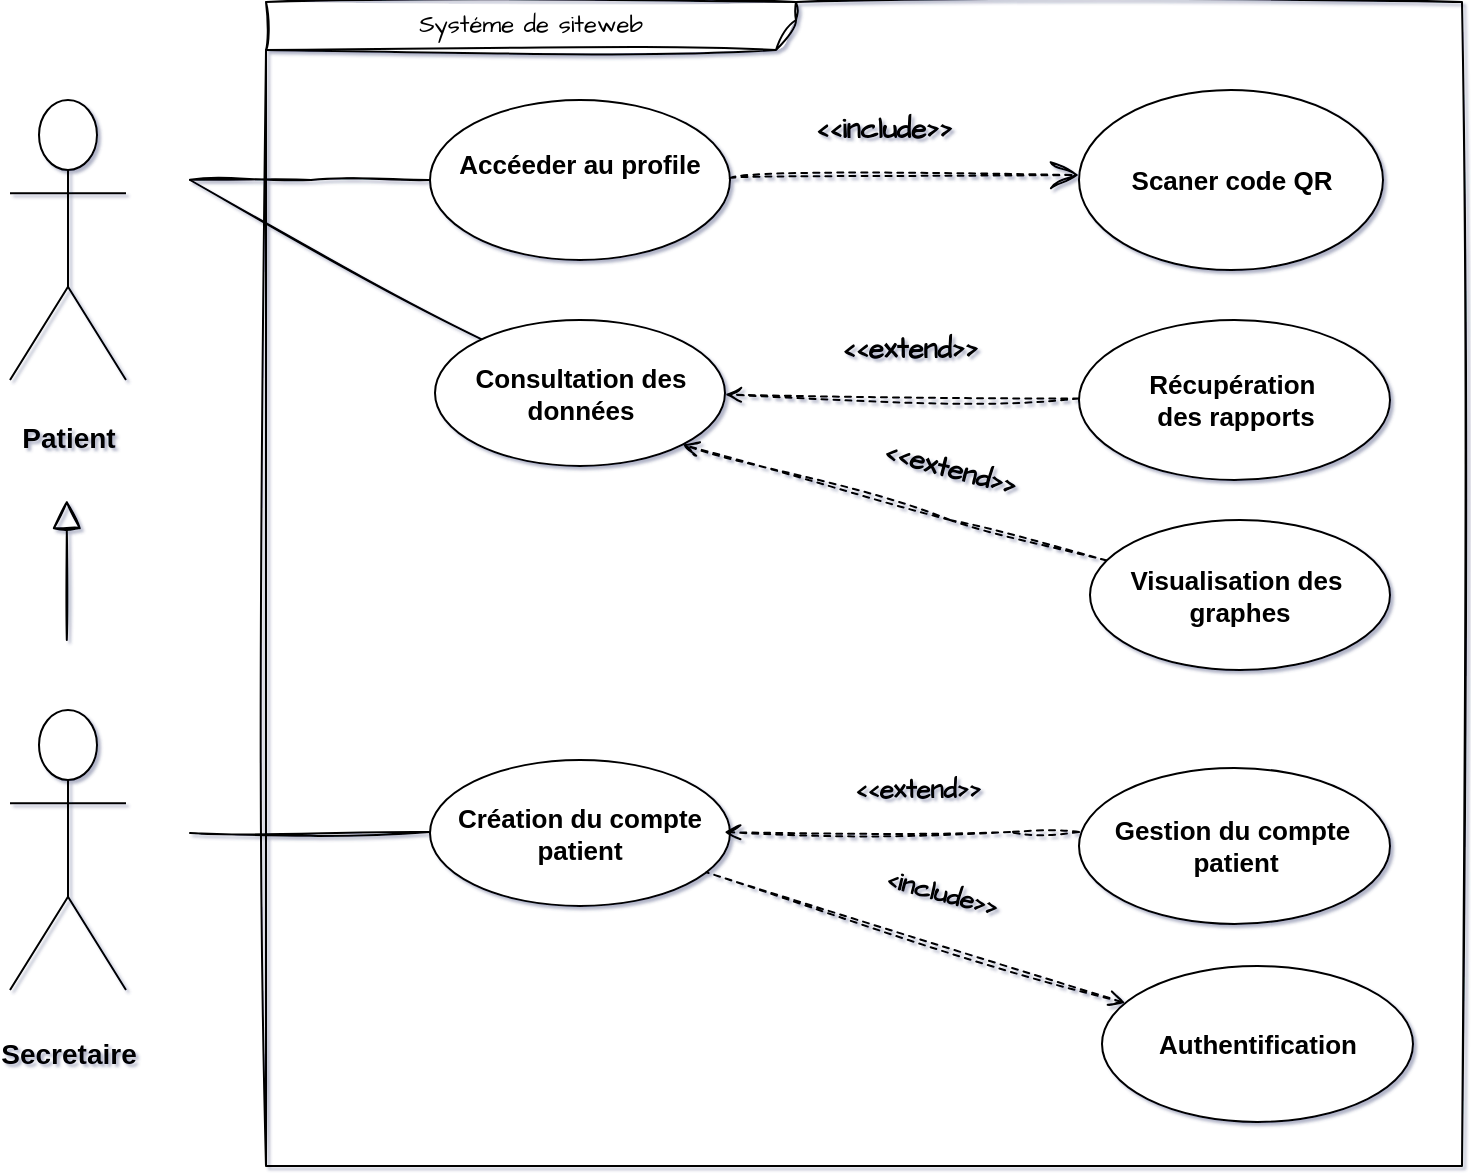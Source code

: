 <mxfile version="24.3.0" type="github" pages="3">
  <diagram name="Page-1" id="2YBvvXClWsGukQMizWep">
    <mxGraphModel dx="1434" dy="756" grid="0" gridSize="10" guides="1" tooltips="1" connect="1" arrows="1" fold="1" page="1" pageScale="1" pageWidth="850" pageHeight="1100" background="#ffffff" math="0" shadow="1">
      <root>
        <mxCell id="0" />
        <mxCell id="1" parent="0" />
        <mxCell id="MQnaWEzC_fgd22LS17Cb-1" value="&lt;div&gt;&lt;br&gt;&lt;/div&gt;&lt;div&gt;&lt;b&gt;&lt;font style=&quot;font-size: 14px;&quot;&gt;Patient&lt;/font&gt;&lt;/b&gt;&lt;/div&gt;" style="shape=umlActor;verticalLabelPosition=bottom;verticalAlign=top;html=1;outlineConnect=0;" vertex="1" parent="1">
          <mxGeometry x="70" y="90" width="58" height="140" as="geometry" />
        </mxCell>
        <mxCell id="MQnaWEzC_fgd22LS17Cb-49" style="edgeStyle=orthogonalEdgeStyle;rounded=0;sketch=1;hachureGap=4;jiggle=2;curveFitting=1;orthogonalLoop=1;jettySize=auto;html=1;exitX=0;exitY=0.5;exitDx=0;exitDy=0;fontFamily=Architects Daughter;fontSource=https%3A%2F%2Ffonts.googleapis.com%2Fcss%3Ffamily%3DArchitects%2BDaughter;endArrow=none;endFill=0;" edge="1" parent="1" source="MQnaWEzC_fgd22LS17Cb-5">
          <mxGeometry relative="1" as="geometry">
            <mxPoint x="160" y="129.824" as="targetPoint" />
          </mxGeometry>
        </mxCell>
        <mxCell id="MQnaWEzC_fgd22LS17Cb-5" value="&lt;font style=&quot;font-size: 13px;&quot;&gt;&lt;b&gt;Accéeder au profile&lt;/b&gt;&lt;/font&gt;&lt;div style=&quot;font-size: 13px;&quot;&gt;&lt;br&gt;&lt;/div&gt;" style="ellipse;whiteSpace=wrap;html=1;" vertex="1" parent="1">
          <mxGeometry x="280" y="90" width="150" height="80" as="geometry" />
        </mxCell>
        <mxCell id="MQnaWEzC_fgd22LS17Cb-10" value="&lt;div&gt;&lt;font style=&quot;font-size: 13px;&quot;&gt;&lt;b&gt;Scaner code QR&lt;/b&gt;&lt;/font&gt;&lt;/div&gt;" style="ellipse;whiteSpace=wrap;html=1;" vertex="1" parent="1">
          <mxGeometry x="604.5" y="85" width="152" height="90" as="geometry" />
        </mxCell>
        <mxCell id="MQnaWEzC_fgd22LS17Cb-12" value="&lt;b&gt;&lt;font style=&quot;font-size: 14px;&quot;&gt;&amp;lt;&amp;lt;include&amp;gt;&amp;gt;&lt;/font&gt;&lt;/b&gt;" style="text;html=1;align=center;verticalAlign=middle;whiteSpace=wrap;rounded=0;fontFamily=Architects Daughter;fontSource=https%3A%2F%2Ffonts.googleapis.com%2Fcss%3Ffamily%3DArchitects%2BDaughter;" vertex="1" parent="1">
          <mxGeometry x="460" y="90" width="94" height="30" as="geometry" />
        </mxCell>
        <mxCell id="MQnaWEzC_fgd22LS17Cb-48" style="rounded=0;sketch=1;hachureGap=4;jiggle=2;curveFitting=1;orthogonalLoop=1;jettySize=auto;html=1;fontFamily=Architects Daughter;fontSource=https%3A%2F%2Ffonts.googleapis.com%2Fcss%3Ffamily%3DArchitects%2BDaughter;endArrow=none;endFill=0;" edge="1" parent="1" source="MQnaWEzC_fgd22LS17Cb-13">
          <mxGeometry relative="1" as="geometry">
            <mxPoint x="160" y="130" as="targetPoint" />
          </mxGeometry>
        </mxCell>
        <mxCell id="MQnaWEzC_fgd22LS17Cb-13" value="&lt;font style=&quot;font-size: 13px;&quot;&gt;&lt;b&gt;Consultation des données&lt;/b&gt;&lt;/font&gt;" style="ellipse;whiteSpace=wrap;html=1;" vertex="1" parent="1">
          <mxGeometry x="282.5" y="200" width="145" height="73" as="geometry" />
        </mxCell>
        <mxCell id="MQnaWEzC_fgd22LS17Cb-19" value="" style="rounded=0;sketch=1;hachureGap=4;jiggle=2;curveFitting=1;orthogonalLoop=1;jettySize=auto;html=1;fontFamily=Architects Daughter;fontSource=https%3A%2F%2Ffonts.googleapis.com%2Fcss%3Ffamily%3DArchitects%2BDaughter;dashed=1;endArrow=open;endFill=0;" edge="1" parent="1" source="MQnaWEzC_fgd22LS17Cb-14" target="MQnaWEzC_fgd22LS17Cb-13">
          <mxGeometry relative="1" as="geometry" />
        </mxCell>
        <mxCell id="MQnaWEzC_fgd22LS17Cb-14" value="&lt;font style=&quot;font-size: 13px;&quot;&gt;&lt;b&gt;Récupération&amp;nbsp;&lt;/b&gt;&lt;/font&gt;&lt;div&gt;&lt;font style=&quot;font-size: 13px;&quot;&gt;&lt;b&gt;des rapports&lt;/b&gt;&lt;/font&gt;&lt;/div&gt;" style="ellipse;whiteSpace=wrap;html=1;" vertex="1" parent="1">
          <mxGeometry x="604.5" y="200" width="155.5" height="80" as="geometry" />
        </mxCell>
        <mxCell id="MQnaWEzC_fgd22LS17Cb-51" style="rounded=0;sketch=1;hachureGap=4;jiggle=2;curveFitting=1;orthogonalLoop=1;jettySize=auto;html=1;entryX=1;entryY=1;entryDx=0;entryDy=0;fontFamily=Architects Daughter;fontSource=https%3A%2F%2Ffonts.googleapis.com%2Fcss%3Ffamily%3DArchitects%2BDaughter;dashed=1;endArrow=open;endFill=0;" edge="1" parent="1" source="MQnaWEzC_fgd22LS17Cb-18" target="MQnaWEzC_fgd22LS17Cb-13">
          <mxGeometry relative="1" as="geometry">
            <Array as="points">
              <mxPoint x="540" y="300" />
            </Array>
          </mxGeometry>
        </mxCell>
        <mxCell id="MQnaWEzC_fgd22LS17Cb-18" value="&lt;font style=&quot;font-size: 13px;&quot;&gt;&lt;b&gt;Visualisation des&amp;nbsp;&lt;/b&gt;&lt;/font&gt;&lt;div&gt;&lt;font style=&quot;font-size: 13px;&quot;&gt;&lt;b&gt;graphes&lt;/b&gt;&lt;/font&gt;&lt;/div&gt;" style="ellipse;whiteSpace=wrap;html=1;align=center;" vertex="1" parent="1">
          <mxGeometry x="610" y="300" width="150" height="75" as="geometry" />
        </mxCell>
        <mxCell id="MQnaWEzC_fgd22LS17Cb-22" value="&lt;font style=&quot;font-size: 14px;&quot;&gt;&lt;b&gt;&amp;lt;&amp;lt;extend&amp;gt;&amp;gt;&lt;/b&gt;&lt;/font&gt;" style="text;html=1;align=center;verticalAlign=middle;whiteSpace=wrap;rounded=0;fontFamily=Architects Daughter;fontSource=https%3A%2F%2Ffonts.googleapis.com%2Fcss%3Ffamily%3DArchitects%2BDaughter;rotation=0;" vertex="1" parent="1">
          <mxGeometry x="490" y="200" width="60" height="30" as="geometry" />
        </mxCell>
        <mxCell id="MQnaWEzC_fgd22LS17Cb-24" value="&lt;font style=&quot;font-size: 14px;&quot;&gt;&lt;b&gt;&amp;lt;&amp;lt;extend&amp;gt;&amp;gt;&lt;/b&gt;&lt;/font&gt;" style="text;html=1;align=center;verticalAlign=middle;whiteSpace=wrap;rounded=0;fontFamily=Architects Daughter;fontSource=https%3A%2F%2Ffonts.googleapis.com%2Fcss%3Ffamily%3DArchitects%2BDaughter;rotation=15;" vertex="1" parent="1">
          <mxGeometry x="510" y="260" width="60" height="30" as="geometry" />
        </mxCell>
        <mxCell id="MQnaWEzC_fgd22LS17Cb-30" value="&lt;div&gt;&lt;b&gt;&lt;font style=&quot;font-size: 13px;&quot;&gt;Création du compte patient&lt;/font&gt;&lt;/b&gt;&lt;/div&gt;" style="ellipse;whiteSpace=wrap;html=1;" vertex="1" parent="1">
          <mxGeometry x="280" y="420" width="150" height="73" as="geometry" />
        </mxCell>
        <mxCell id="MQnaWEzC_fgd22LS17Cb-31" value="" style="endArrow=block;endFill=0;endSize=12;html=1;rounded=0;sketch=1;hachureGap=4;jiggle=2;curveFitting=1;fontFamily=Architects Daughter;fontSource=https%3A%2F%2Ffonts.googleapis.com%2Fcss%3Ffamily%3DArchitects%2BDaughter;" edge="1" parent="1">
          <mxGeometry width="160" relative="1" as="geometry">
            <mxPoint x="98.41" y="360" as="sourcePoint" />
            <mxPoint x="98.41" y="290" as="targetPoint" />
          </mxGeometry>
        </mxCell>
        <mxCell id="MQnaWEzC_fgd22LS17Cb-33" value="&lt;div&gt;&lt;b&gt;&lt;font style=&quot;font-size: 13px;&quot;&gt;Gestion du compte&amp;nbsp;&lt;/font&gt;&lt;/b&gt;&lt;/div&gt;&lt;div&gt;&lt;b&gt;&lt;font style=&quot;font-size: 13px;&quot;&gt;patient&lt;/font&gt;&lt;/b&gt;&lt;/div&gt;" style="ellipse;whiteSpace=wrap;html=1;" vertex="1" parent="1">
          <mxGeometry x="604.5" y="424" width="155.5" height="78" as="geometry" />
        </mxCell>
        <mxCell id="MQnaWEzC_fgd22LS17Cb-35" value="&lt;font style=&quot;font-size: 13px;&quot;&gt;&lt;b&gt;&amp;lt;&amp;lt;extend&amp;gt;&amp;gt;&lt;/b&gt;&lt;/font&gt;" style="text;html=1;align=center;verticalAlign=middle;whiteSpace=wrap;rounded=0;fontFamily=Architects Daughter;fontSource=https%3A%2F%2Ffonts.googleapis.com%2Fcss%3Ffamily%3DArchitects%2BDaughter;rotation=0;" vertex="1" parent="1">
          <mxGeometry x="494" y="420" width="60" height="30" as="geometry" />
        </mxCell>
        <mxCell id="MQnaWEzC_fgd22LS17Cb-43" value="" style="endArrow=open;dashed=1;endFill=0;endSize=12;html=1;rounded=0;sketch=1;hachureGap=4;jiggle=2;curveFitting=1;fontFamily=Architects Daughter;fontSource=https%3A%2F%2Ffonts.googleapis.com%2Fcss%3Ffamily%3DArchitects%2BDaughter;curved=1;" edge="1" parent="1" source="MQnaWEzC_fgd22LS17Cb-5">
          <mxGeometry width="160" relative="1" as="geometry">
            <mxPoint x="444.5" y="127.5" as="sourcePoint" />
            <mxPoint x="604.5" y="127.5" as="targetPoint" />
          </mxGeometry>
        </mxCell>
        <mxCell id="MQnaWEzC_fgd22LS17Cb-52" value="&lt;div&gt;&lt;b&gt;&lt;font style=&quot;font-size: 14px;&quot;&gt;&lt;br&gt;&lt;/font&gt;&lt;/b&gt;&lt;/div&gt;&lt;b&gt;&lt;font style=&quot;font-size: 14px;&quot;&gt;&lt;div&gt;&lt;b style=&quot;background-color: initial; font-size: 12px;&quot;&gt;&lt;font style=&quot;font-size: 14px;&quot;&gt;Secretaire&lt;/font&gt;&lt;/b&gt;&lt;br&gt;&lt;/div&gt;&lt;/font&gt;&lt;/b&gt;" style="shape=umlActor;verticalLabelPosition=bottom;verticalAlign=top;html=1;outlineConnect=0;" vertex="1" parent="1">
          <mxGeometry x="70" y="395" width="58" height="140" as="geometry" />
        </mxCell>
        <mxCell id="MQnaWEzC_fgd22LS17Cb-59" style="rounded=0;sketch=1;hachureGap=4;jiggle=2;curveFitting=1;orthogonalLoop=1;jettySize=auto;html=1;entryX=0.981;entryY=0.618;entryDx=0;entryDy=0;entryPerimeter=0;fontFamily=Architects Daughter;fontSource=https%3A%2F%2Ffonts.googleapis.com%2Fcss%3Ffamily%3DArchitects%2BDaughter;dashed=1;endArrow=open;endFill=0;" edge="1" parent="1">
          <mxGeometry relative="1" as="geometry">
            <mxPoint x="604.5" y="456" as="sourcePoint" />
            <mxPoint x="427.15" y="456.114" as="targetPoint" />
            <Array as="points">
              <mxPoint x="570" y="456" />
            </Array>
          </mxGeometry>
        </mxCell>
        <mxCell id="MQnaWEzC_fgd22LS17Cb-63" style="rounded=0;sketch=1;hachureGap=4;jiggle=2;curveFitting=1;orthogonalLoop=1;jettySize=auto;html=1;fontFamily=Architects Daughter;fontSource=https%3A%2F%2Ffonts.googleapis.com%2Fcss%3Ffamily%3DArchitects%2BDaughter;endArrow=none;endFill=0;" edge="1" parent="1">
          <mxGeometry relative="1" as="geometry">
            <mxPoint x="160" y="456.5" as="targetPoint" />
            <mxPoint x="280" y="456" as="sourcePoint" />
          </mxGeometry>
        </mxCell>
        <mxCell id="VAAvBBCM2MWCgtgh654a-1" value="&lt;span style=&quot;font-size: 13px;&quot;&gt;&lt;b&gt;Authentification&lt;/b&gt;&lt;/span&gt;" style="ellipse;whiteSpace=wrap;html=1;" vertex="1" parent="1">
          <mxGeometry x="616" y="523" width="155.5" height="78" as="geometry" />
        </mxCell>
        <mxCell id="VAAvBBCM2MWCgtgh654a-3" style="rounded=0;sketch=1;hachureGap=4;jiggle=2;curveFitting=1;orthogonalLoop=1;jettySize=auto;html=1;fontFamily=Architects Daughter;fontSource=https%3A%2F%2Ffonts.googleapis.com%2Fcss%3Ffamily%3DArchitects%2BDaughter;endArrow=none;endFill=0;startArrow=open;startFill=0;dashed=1;" edge="1" parent="1" source="VAAvBBCM2MWCgtgh654a-1" target="MQnaWEzC_fgd22LS17Cb-30">
          <mxGeometry relative="1" as="geometry" />
        </mxCell>
        <mxCell id="VAAvBBCM2MWCgtgh654a-4" value="&lt;font style=&quot;font-size: 13px;&quot;&gt;&lt;b&gt;&amp;lt;include&amp;gt;&amp;gt;&lt;/b&gt;&lt;/font&gt;" style="text;html=1;align=center;verticalAlign=middle;whiteSpace=wrap;rounded=0;fontFamily=Architects Daughter;fontSource=https%3A%2F%2Ffonts.googleapis.com%2Fcss%3Ffamily%3DArchitects%2BDaughter;rotation=15;" vertex="1" parent="1">
          <mxGeometry x="506" y="472" width="60" height="30" as="geometry" />
        </mxCell>
        <mxCell id="VAAvBBCM2MWCgtgh654a-8" value="Systéme de siteweb" style="shape=umlFrame;whiteSpace=wrap;html=1;pointerEvents=0;sketch=1;hachureGap=4;jiggle=2;curveFitting=1;fontFamily=Architects Daughter;fontSource=https%3A%2F%2Ffonts.googleapis.com%2Fcss%3Ffamily%3DArchitects%2BDaughter;width=265;height=24;" vertex="1" parent="1">
          <mxGeometry x="198" y="41" width="598" height="582" as="geometry" />
        </mxCell>
      </root>
    </mxGraphModel>
  </diagram>
  <diagram id="r6yN8ow6yBcr9Xl_kHB8" name="Page-2">
    <mxGraphModel dx="1434" dy="756" grid="0" gridSize="10" guides="1" tooltips="1" connect="1" arrows="1" fold="1" page="1" pageScale="1" pageWidth="850" pageHeight="1100" math="0" shadow="0">
      <root>
        <mxCell id="0" />
        <mxCell id="1" parent="0" />
        <mxCell id="_TQ5HDfPqX7su8XqW-2z-1" value="&lt;div&gt;&lt;b&gt;&lt;br&gt;&lt;/b&gt;&lt;/div&gt;&lt;div&gt;&lt;font style=&quot;font-size: 14px;&quot;&gt;&lt;b&gt;Patient&lt;/b&gt;&lt;/font&gt;&lt;/div&gt;" style="shape=umlActor;verticalLabelPosition=bottom;verticalAlign=top;html=1;outlineConnect=0;" vertex="1" parent="1">
          <mxGeometry x="82" y="80" width="58" height="140" as="geometry" />
        </mxCell>
        <mxCell id="_TQ5HDfPqX7su8XqW-2z-2" style="edgeStyle=orthogonalEdgeStyle;rounded=0;sketch=1;hachureGap=4;jiggle=2;curveFitting=1;orthogonalLoop=1;jettySize=auto;html=1;exitX=0;exitY=0.5;exitDx=0;exitDy=0;fontFamily=Architects Daughter;fontSource=https%3A%2F%2Ffonts.googleapis.com%2Fcss%3Ffamily%3DArchitects%2BDaughter;endArrow=none;endFill=0;" edge="1" source="_TQ5HDfPqX7su8XqW-2z-3" parent="1">
          <mxGeometry relative="1" as="geometry">
            <mxPoint x="172" y="119.824" as="targetPoint" />
          </mxGeometry>
        </mxCell>
        <mxCell id="_TQ5HDfPqX7su8XqW-2z-3" value="&lt;font style=&quot;font-size: 13px;&quot;&gt;&lt;b&gt;Accéeder au profile&lt;/b&gt;&lt;/font&gt;&lt;div style=&quot;font-size: 13px;&quot;&gt;&lt;br&gt;&lt;/div&gt;" style="ellipse;whiteSpace=wrap;html=1;" vertex="1" parent="1">
          <mxGeometry x="292" y="80" width="150" height="80" as="geometry" />
        </mxCell>
        <mxCell id="_TQ5HDfPqX7su8XqW-2z-4" value="&lt;div&gt;&lt;font style=&quot;font-size: 13px;&quot;&gt;&lt;b&gt;Scaner code QR&lt;/b&gt;&lt;/font&gt;&lt;/div&gt;" style="ellipse;whiteSpace=wrap;html=1;" vertex="1" parent="1">
          <mxGeometry x="616.5" y="75" width="152" height="90" as="geometry" />
        </mxCell>
        <mxCell id="_TQ5HDfPqX7su8XqW-2z-5" value="&lt;b&gt;&lt;font style=&quot;font-size: 14px;&quot;&gt;&amp;lt;&amp;lt;include&amp;gt;&amp;gt;&lt;/font&gt;&lt;/b&gt;" style="text;html=1;align=center;verticalAlign=middle;whiteSpace=wrap;rounded=0;fontFamily=Architects Daughter;fontSource=https%3A%2F%2Ffonts.googleapis.com%2Fcss%3Ffamily%3DArchitects%2BDaughter;" vertex="1" parent="1">
          <mxGeometry x="472" y="80" width="94" height="30" as="geometry" />
        </mxCell>
        <mxCell id="_TQ5HDfPqX7su8XqW-2z-6" style="rounded=0;sketch=1;hachureGap=4;jiggle=2;curveFitting=1;orthogonalLoop=1;jettySize=auto;html=1;fontFamily=Architects Daughter;fontSource=https%3A%2F%2Ffonts.googleapis.com%2Fcss%3Ffamily%3DArchitects%2BDaughter;endArrow=none;endFill=0;" edge="1" source="_TQ5HDfPqX7su8XqW-2z-7" parent="1">
          <mxGeometry relative="1" as="geometry">
            <mxPoint x="172" y="120" as="targetPoint" />
          </mxGeometry>
        </mxCell>
        <mxCell id="_TQ5HDfPqX7su8XqW-2z-7" value="&lt;font style=&quot;font-size: 13px;&quot;&gt;&lt;b&gt;Consultation des données&lt;/b&gt;&lt;/font&gt;" style="ellipse;whiteSpace=wrap;html=1;" vertex="1" parent="1">
          <mxGeometry x="294.5" y="190" width="145" height="73" as="geometry" />
        </mxCell>
        <mxCell id="_TQ5HDfPqX7su8XqW-2z-8" value="" style="rounded=0;sketch=1;hachureGap=4;jiggle=2;curveFitting=1;orthogonalLoop=1;jettySize=auto;html=1;fontFamily=Architects Daughter;fontSource=https%3A%2F%2Ffonts.googleapis.com%2Fcss%3Ffamily%3DArchitects%2BDaughter;dashed=1;endArrow=open;endFill=0;" edge="1" source="_TQ5HDfPqX7su8XqW-2z-9" target="_TQ5HDfPqX7su8XqW-2z-7" parent="1">
          <mxGeometry relative="1" as="geometry" />
        </mxCell>
        <mxCell id="_TQ5HDfPqX7su8XqW-2z-9" value="&lt;font style=&quot;font-size: 13px;&quot;&gt;&lt;b&gt;Récupération&amp;nbsp;&lt;/b&gt;&lt;/font&gt;&lt;div&gt;&lt;font style=&quot;font-size: 13px;&quot;&gt;&lt;b&gt;des rapports&lt;/b&gt;&lt;/font&gt;&lt;/div&gt;" style="ellipse;whiteSpace=wrap;html=1;" vertex="1" parent="1">
          <mxGeometry x="616.5" y="190" width="155.5" height="80" as="geometry" />
        </mxCell>
        <mxCell id="_TQ5HDfPqX7su8XqW-2z-10" style="rounded=0;sketch=1;hachureGap=4;jiggle=2;curveFitting=1;orthogonalLoop=1;jettySize=auto;html=1;entryX=1;entryY=1;entryDx=0;entryDy=0;fontFamily=Architects Daughter;fontSource=https%3A%2F%2Ffonts.googleapis.com%2Fcss%3Ffamily%3DArchitects%2BDaughter;dashed=1;endArrow=open;endFill=0;" edge="1" source="_TQ5HDfPqX7su8XqW-2z-11" target="_TQ5HDfPqX7su8XqW-2z-7" parent="1">
          <mxGeometry relative="1" as="geometry">
            <Array as="points">
              <mxPoint x="552" y="290" />
            </Array>
          </mxGeometry>
        </mxCell>
        <mxCell id="_TQ5HDfPqX7su8XqW-2z-11" value="&lt;font style=&quot;font-size: 13px;&quot;&gt;&lt;b&gt;Visualisation des&amp;nbsp;&lt;/b&gt;&lt;/font&gt;&lt;div&gt;&lt;font style=&quot;font-size: 13px;&quot;&gt;&lt;b&gt;graphes&lt;/b&gt;&lt;/font&gt;&lt;/div&gt;" style="ellipse;whiteSpace=wrap;html=1;align=center;" vertex="1" parent="1">
          <mxGeometry x="622" y="290" width="150" height="75" as="geometry" />
        </mxCell>
        <mxCell id="_TQ5HDfPqX7su8XqW-2z-12" value="&lt;font style=&quot;font-size: 14px;&quot;&gt;&lt;b&gt;&amp;lt;&amp;lt;extend&amp;gt;&amp;gt;&lt;/b&gt;&lt;/font&gt;" style="text;html=1;align=center;verticalAlign=middle;whiteSpace=wrap;rounded=0;fontFamily=Architects Daughter;fontSource=https%3A%2F%2Ffonts.googleapis.com%2Fcss%3Ffamily%3DArchitects%2BDaughter;rotation=0;" vertex="1" parent="1">
          <mxGeometry x="502" y="190" width="60" height="30" as="geometry" />
        </mxCell>
        <mxCell id="_TQ5HDfPqX7su8XqW-2z-13" value="&lt;font style=&quot;font-size: 14px;&quot;&gt;&lt;b&gt;&amp;lt;&amp;lt;extend&amp;gt;&amp;gt;&lt;/b&gt;&lt;/font&gt;" style="text;html=1;align=center;verticalAlign=middle;whiteSpace=wrap;rounded=0;fontFamily=Architects Daughter;fontSource=https%3A%2F%2Ffonts.googleapis.com%2Fcss%3Ffamily%3DArchitects%2BDaughter;rotation=15;" vertex="1" parent="1">
          <mxGeometry x="522" y="250" width="60" height="30" as="geometry" />
        </mxCell>
        <mxCell id="RShPwr2YoXQojWD24crY-3" style="edgeStyle=orthogonalEdgeStyle;rounded=0;sketch=1;hachureGap=4;jiggle=2;curveFitting=1;orthogonalLoop=1;jettySize=auto;html=1;fontFamily=Architects Daughter;fontSource=https%3A%2F%2Ffonts.googleapis.com%2Fcss%3Ffamily%3DArchitects%2BDaughter;dashed=1;startArrow=open;startFill=0;endArrow=none;endFill=0;" edge="1" parent="1" source="_TQ5HDfPqX7su8XqW-2z-14">
          <mxGeometry relative="1" as="geometry">
            <mxPoint x="367" y="530" as="targetPoint" />
          </mxGeometry>
        </mxCell>
        <mxCell id="_TQ5HDfPqX7su8XqW-2z-14" value="&lt;span style=&quot;font-size: 13px;&quot;&gt;&lt;b&gt;Viualisation des données du patient&lt;/b&gt;&lt;/span&gt;" style="ellipse;whiteSpace=wrap;html=1;" vertex="1" parent="1">
          <mxGeometry x="292" y="410" width="150" height="73" as="geometry" />
        </mxCell>
        <mxCell id="_TQ5HDfPqX7su8XqW-2z-15" value="" style="endArrow=block;endFill=0;endSize=12;html=1;rounded=0;sketch=1;hachureGap=4;jiggle=2;curveFitting=1;fontFamily=Architects Daughter;fontSource=https%3A%2F%2Ffonts.googleapis.com%2Fcss%3Ffamily%3DArchitects%2BDaughter;" edge="1" parent="1">
          <mxGeometry width="160" relative="1" as="geometry">
            <mxPoint x="110.41" y="350" as="sourcePoint" />
            <mxPoint x="110.41" y="280" as="targetPoint" />
            <Array as="points">
              <mxPoint x="110" y="330" />
            </Array>
          </mxGeometry>
        </mxCell>
        <mxCell id="_TQ5HDfPqX7su8XqW-2z-16" value="&lt;span style=&quot;font-size: 13px;&quot;&gt;&lt;b&gt;Authentification&lt;/b&gt;&lt;/span&gt;" style="ellipse;whiteSpace=wrap;html=1;" vertex="1" parent="1">
          <mxGeometry x="616.5" y="410" width="153.5" height="70" as="geometry" />
        </mxCell>
        <mxCell id="_TQ5HDfPqX7su8XqW-2z-17" value="&lt;font style=&quot;font-size: 13px;&quot;&gt;&lt;b&gt;&amp;lt;&amp;lt;include&amp;gt;&amp;gt;&lt;/b&gt;&lt;/font&gt;" style="text;html=1;align=center;verticalAlign=middle;whiteSpace=wrap;rounded=0;fontFamily=Architects Daughter;fontSource=https%3A%2F%2Ffonts.googleapis.com%2Fcss%3Ffamily%3DArchitects%2BDaughter;rotation=0;" vertex="1" parent="1">
          <mxGeometry x="506" y="410" width="60" height="30" as="geometry" />
        </mxCell>
        <mxCell id="_TQ5HDfPqX7su8XqW-2z-18" value="" style="endArrow=open;dashed=1;endFill=0;endSize=12;html=1;rounded=0;sketch=1;hachureGap=4;jiggle=2;curveFitting=1;fontFamily=Architects Daughter;fontSource=https%3A%2F%2Ffonts.googleapis.com%2Fcss%3Ffamily%3DArchitects%2BDaughter;curved=1;" edge="1" source="_TQ5HDfPqX7su8XqW-2z-3" parent="1">
          <mxGeometry width="160" relative="1" as="geometry">
            <mxPoint x="456.5" y="117.5" as="sourcePoint" />
            <mxPoint x="616.5" y="117.5" as="targetPoint" />
          </mxGeometry>
        </mxCell>
        <mxCell id="_TQ5HDfPqX7su8XqW-2z-19" value="&lt;div&gt;&lt;b&gt;&lt;font style=&quot;font-size: 14px;&quot;&gt;Médecin&lt;/font&gt;&lt;/b&gt;&lt;/div&gt;" style="shape=umlActor;verticalLabelPosition=bottom;verticalAlign=top;html=1;outlineConnect=0;" vertex="1" parent="1">
          <mxGeometry x="82" y="385" width="58" height="140" as="geometry" />
        </mxCell>
        <mxCell id="_TQ5HDfPqX7su8XqW-2z-20" style="rounded=0;sketch=1;hachureGap=4;jiggle=2;curveFitting=1;orthogonalLoop=1;jettySize=auto;html=1;entryX=0.981;entryY=0.618;entryDx=0;entryDy=0;entryPerimeter=0;fontFamily=Architects Daughter;fontSource=https%3A%2F%2Ffonts.googleapis.com%2Fcss%3Ffamily%3DArchitects%2BDaughter;dashed=1;endArrow=none;endFill=0;startArrow=open;startFill=0;" edge="1" parent="1">
          <mxGeometry relative="1" as="geometry">
            <mxPoint x="616.5" y="446" as="sourcePoint" />
            <mxPoint x="439.15" y="446.114" as="targetPoint" />
            <Array as="points">
              <mxPoint x="582" y="446" />
            </Array>
          </mxGeometry>
        </mxCell>
        <mxCell id="_TQ5HDfPqX7su8XqW-2z-21" style="rounded=0;sketch=1;hachureGap=4;jiggle=2;curveFitting=1;orthogonalLoop=1;jettySize=auto;html=1;fontFamily=Architects Daughter;fontSource=https%3A%2F%2Ffonts.googleapis.com%2Fcss%3Ffamily%3DArchitects%2BDaughter;endArrow=none;endFill=0;" edge="1" parent="1">
          <mxGeometry relative="1" as="geometry">
            <mxPoint x="172" y="446.5" as="targetPoint" />
            <mxPoint x="292" y="446" as="sourcePoint" />
          </mxGeometry>
        </mxCell>
        <mxCell id="RShPwr2YoXQojWD24crY-1" value="&lt;span style=&quot;font-size: 13px;&quot;&gt;&lt;b&gt;Interprétation ou commentaire dans le&amp;nbsp; dossier du patient&lt;/b&gt;&lt;/span&gt;" style="ellipse;whiteSpace=wrap;html=1;" vertex="1" parent="1">
          <mxGeometry x="294.5" y="530" width="150" height="73" as="geometry" />
        </mxCell>
        <mxCell id="RShPwr2YoXQojWD24crY-4" value="&lt;font style=&quot;font-size: 13px;&quot;&gt;&lt;b&gt;&amp;lt;&amp;lt;extend&amp;gt;&amp;gt;&lt;/b&gt;&lt;/font&gt;" style="text;html=1;align=center;verticalAlign=middle;whiteSpace=wrap;rounded=0;fontFamily=Architects Daughter;fontSource=https%3A%2F%2Ffonts.googleapis.com%2Fcss%3Ffamily%3DArchitects%2BDaughter;rotation=0;" vertex="1" parent="1">
          <mxGeometry x="395" y="495" width="60" height="30" as="geometry" />
        </mxCell>
        <mxCell id="aELsMhWsHU3bKW9KblnM-3" value="Systéme de siteweb" style="shape=umlFrame;whiteSpace=wrap;html=1;pointerEvents=0;sketch=1;hachureGap=4;jiggle=2;curveFitting=1;fontFamily=Architects Daughter;fontSource=https%3A%2F%2Ffonts.googleapis.com%2Fcss%3Ffamily%3DArchitects%2BDaughter;width=289;height=30;" vertex="1" parent="1">
          <mxGeometry x="206" y="36" width="612" height="609" as="geometry" />
        </mxCell>
      </root>
    </mxGraphModel>
  </diagram>
  <diagram id="oO8N87HfSmrfA-YkaZFs" name="Page-3">
    <mxGraphModel dx="1434" dy="756" grid="0" gridSize="10" guides="1" tooltips="1" connect="1" arrows="1" fold="1" page="1" pageScale="1" pageWidth="850" pageHeight="1100" math="0" shadow="0">
      <root>
        <mxCell id="0" />
        <mxCell id="1" parent="0" />
        <mxCell id="xp-epy8gDBzT3RRIX0Tk-1" value="&lt;b&gt;&lt;font style=&quot;font-size: 14px;&quot;&gt;Administrateur&lt;/font&gt;&lt;/b&gt;" style="shape=umlActor;verticalLabelPosition=bottom;verticalAlign=top;html=1;outlineConnect=0;fillColor=#FFFFFF;strokeColor=#33307F;" vertex="1" parent="1">
          <mxGeometry x="66" y="137" width="58" height="140" as="geometry" />
        </mxCell>
        <mxCell id="xp-epy8gDBzT3RRIX0Tk-2" style="edgeStyle=orthogonalEdgeStyle;rounded=0;sketch=1;hachureGap=4;jiggle=2;curveFitting=1;orthogonalLoop=1;jettySize=auto;html=1;exitX=0;exitY=0.5;exitDx=0;exitDy=0;fontFamily=Architects Daughter;fontSource=https://fonts.googleapis.com/css?family=Architects+Daughter;endArrow=none;endFill=0;" edge="1" parent="1" source="xp-epy8gDBzT3RRIX0Tk-3">
          <mxGeometry relative="1" as="geometry">
            <mxPoint x="156" y="176.824" as="targetPoint" />
          </mxGeometry>
        </mxCell>
        <mxCell id="xp-epy8gDBzT3RRIX0Tk-28" style="rounded=0;sketch=1;hachureGap=4;jiggle=2;curveFitting=1;orthogonalLoop=1;jettySize=auto;html=1;fontFamily=Architects Daughter;fontSource=https%3A%2F%2Ffonts.googleapis.com%2Fcss%3Ffamily%3DArchitects%2BDaughter;" edge="1" parent="1" source="xp-epy8gDBzT3RRIX0Tk-3">
          <mxGeometry relative="1" as="geometry">
            <mxPoint x="600" y="290" as="targetPoint" />
            <Array as="points">
              <mxPoint x="490" y="240" />
            </Array>
          </mxGeometry>
        </mxCell>
        <mxCell id="xp-epy8gDBzT3RRIX0Tk-3" value="&lt;div&gt;&lt;span style=&quot;font-size: 13px;&quot;&gt;&lt;b&gt;&lt;font color=&quot;#1a1a1a&quot;&gt;&lt;br&gt;&lt;/font&gt;&lt;/b&gt;&lt;/span&gt;&lt;/div&gt;&lt;span style=&quot;font-size: 13px;&quot;&gt;&lt;b&gt;&lt;font color=&quot;#1a1a1a&quot;&gt;Création des&lt;/font&gt;&lt;/b&gt;&lt;/span&gt;&lt;div&gt;&lt;font color=&quot;#1a1a1a&quot;&gt;&lt;span style=&quot;font-size: 13px;&quot;&gt;&lt;b&gt;&amp;nbsp;comptes&amp;nbsp;&lt;/b&gt;&lt;/span&gt;&lt;br&gt;&lt;/font&gt;&lt;div style=&quot;font-size: 13px;&quot;&gt;&lt;br&gt;&lt;/div&gt;&lt;/div&gt;" style="ellipse;whiteSpace=wrap;html=1;" vertex="1" parent="1">
          <mxGeometry x="276" y="137" width="150" height="80" as="geometry" />
        </mxCell>
        <mxCell id="xp-epy8gDBzT3RRIX0Tk-4" value="&lt;span style=&quot;font-size: 13px;&quot;&gt;&lt;b&gt;Compte Médecin&lt;/b&gt;&lt;/span&gt;" style="ellipse;whiteSpace=wrap;html=1;" vertex="1" parent="1">
          <mxGeometry x="600.5" y="132" width="152" height="90" as="geometry" />
        </mxCell>
        <mxCell id="xp-epy8gDBzT3RRIX0Tk-6" style="rounded=0;sketch=1;hachureGap=4;jiggle=2;curveFitting=1;orthogonalLoop=1;jettySize=auto;html=1;fontFamily=Architects Daughter;fontSource=https://fonts.googleapis.com/css?family=Architects+Daughter;endArrow=none;endFill=0;strokeColor=#0a0a0b;" edge="1" parent="1" source="xp-epy8gDBzT3RRIX0Tk-7">
          <mxGeometry relative="1" as="geometry">
            <mxPoint x="156" y="177" as="targetPoint" />
          </mxGeometry>
        </mxCell>
        <mxCell id="xp-epy8gDBzT3RRIX0Tk-7" value="&lt;span style=&quot;font-size: 13px;&quot;&gt;&lt;b&gt;La gestion des comptes utilisateurs&lt;/b&gt;&lt;/span&gt;" style="ellipse;whiteSpace=wrap;html=1;" vertex="1" parent="1">
          <mxGeometry x="290" y="341" width="145" height="73" as="geometry" />
        </mxCell>
        <mxCell id="xp-epy8gDBzT3RRIX0Tk-9" value="&lt;span style=&quot;font-size: 13px;&quot;&gt;&lt;b&gt;Compte Secretaire&lt;/b&gt;&lt;/span&gt;" style="ellipse;whiteSpace=wrap;html=1;" vertex="1" parent="1">
          <mxGeometry x="600.5" y="240" width="155.5" height="80" as="geometry" />
        </mxCell>
        <mxCell id="xp-epy8gDBzT3RRIX0Tk-13" value="&lt;font style=&quot;font-size: 14px;&quot;&gt;&lt;b&gt;&amp;lt;&amp;lt;include&amp;gt;&amp;gt;&lt;/b&gt;&lt;/font&gt;" style="text;html=1;align=center;verticalAlign=middle;whiteSpace=wrap;rounded=0;fontFamily=Architects Daughter;fontSource=https://fonts.googleapis.com/css?family=Architects+Daughter;rotation=45;" vertex="1" parent="1">
          <mxGeometry x="470" y="277" width="60" height="30" as="geometry" />
        </mxCell>
        <mxCell id="xp-epy8gDBzT3RRIX0Tk-18" value="" style="endArrow=classic;endFill=1;endSize=12;html=1;rounded=0;sketch=1;hachureGap=4;jiggle=2;curveFitting=1;fontFamily=Architects Daughter;fontSource=https://fonts.googleapis.com/css?family=Architects+Daughter;curved=1;" edge="1" parent="1" source="xp-epy8gDBzT3RRIX0Tk-3">
          <mxGeometry width="160" relative="1" as="geometry">
            <mxPoint x="440.5" y="174.5" as="sourcePoint" />
            <mxPoint x="600.5" y="174.5" as="targetPoint" />
          </mxGeometry>
        </mxCell>
        <mxCell id="xp-epy8gDBzT3RRIX0Tk-30" style="rounded=0;sketch=1;hachureGap=4;jiggle=2;curveFitting=1;orthogonalLoop=1;jettySize=auto;html=1;fontFamily=Architects Daughter;fontSource=https%3A%2F%2Ffonts.googleapis.com%2Fcss%3Ffamily%3DArchitects%2BDaughter;dashed=1;" edge="1" parent="1" source="xp-epy8gDBzT3RRIX0Tk-29">
          <mxGeometry relative="1" as="geometry">
            <mxPoint x="390" y="222" as="targetPoint" />
            <mxPoint x="614.715" y="407.349" as="sourcePoint" />
            <Array as="points">
              <mxPoint x="510" y="320" />
            </Array>
          </mxGeometry>
        </mxCell>
        <mxCell id="xp-epy8gDBzT3RRIX0Tk-29" value="&lt;span style=&quot;font-size: 13px;&quot;&gt;&lt;b&gt;Authentification&lt;/b&gt;&lt;/span&gt;" style="ellipse;whiteSpace=wrap;html=1;" vertex="1" parent="1">
          <mxGeometry x="580" y="397" width="145" height="73" as="geometry" />
        </mxCell>
        <mxCell id="U775VHIn3nNzmXw8V_gk-2" value="&lt;span style=&quot;background-color: rgb(255, 255, 255);&quot;&gt;Systéme de siteweb&lt;/span&gt;" style="shape=umlFrame;whiteSpace=wrap;html=1;pointerEvents=0;sketch=1;hachureGap=4;jiggle=2;curveFitting=1;fontFamily=Architects Daughter;fontSource=https%3A%2F%2Ffonts.googleapis.com%2Fcss%3Ffamily%3DArchitects%2BDaughter;width=230;height=24;shadow=1;" vertex="1" parent="1">
          <mxGeometry x="198" y="78.5" width="609" height="427" as="geometry" />
        </mxCell>
      </root>
    </mxGraphModel>
  </diagram>
</mxfile>
